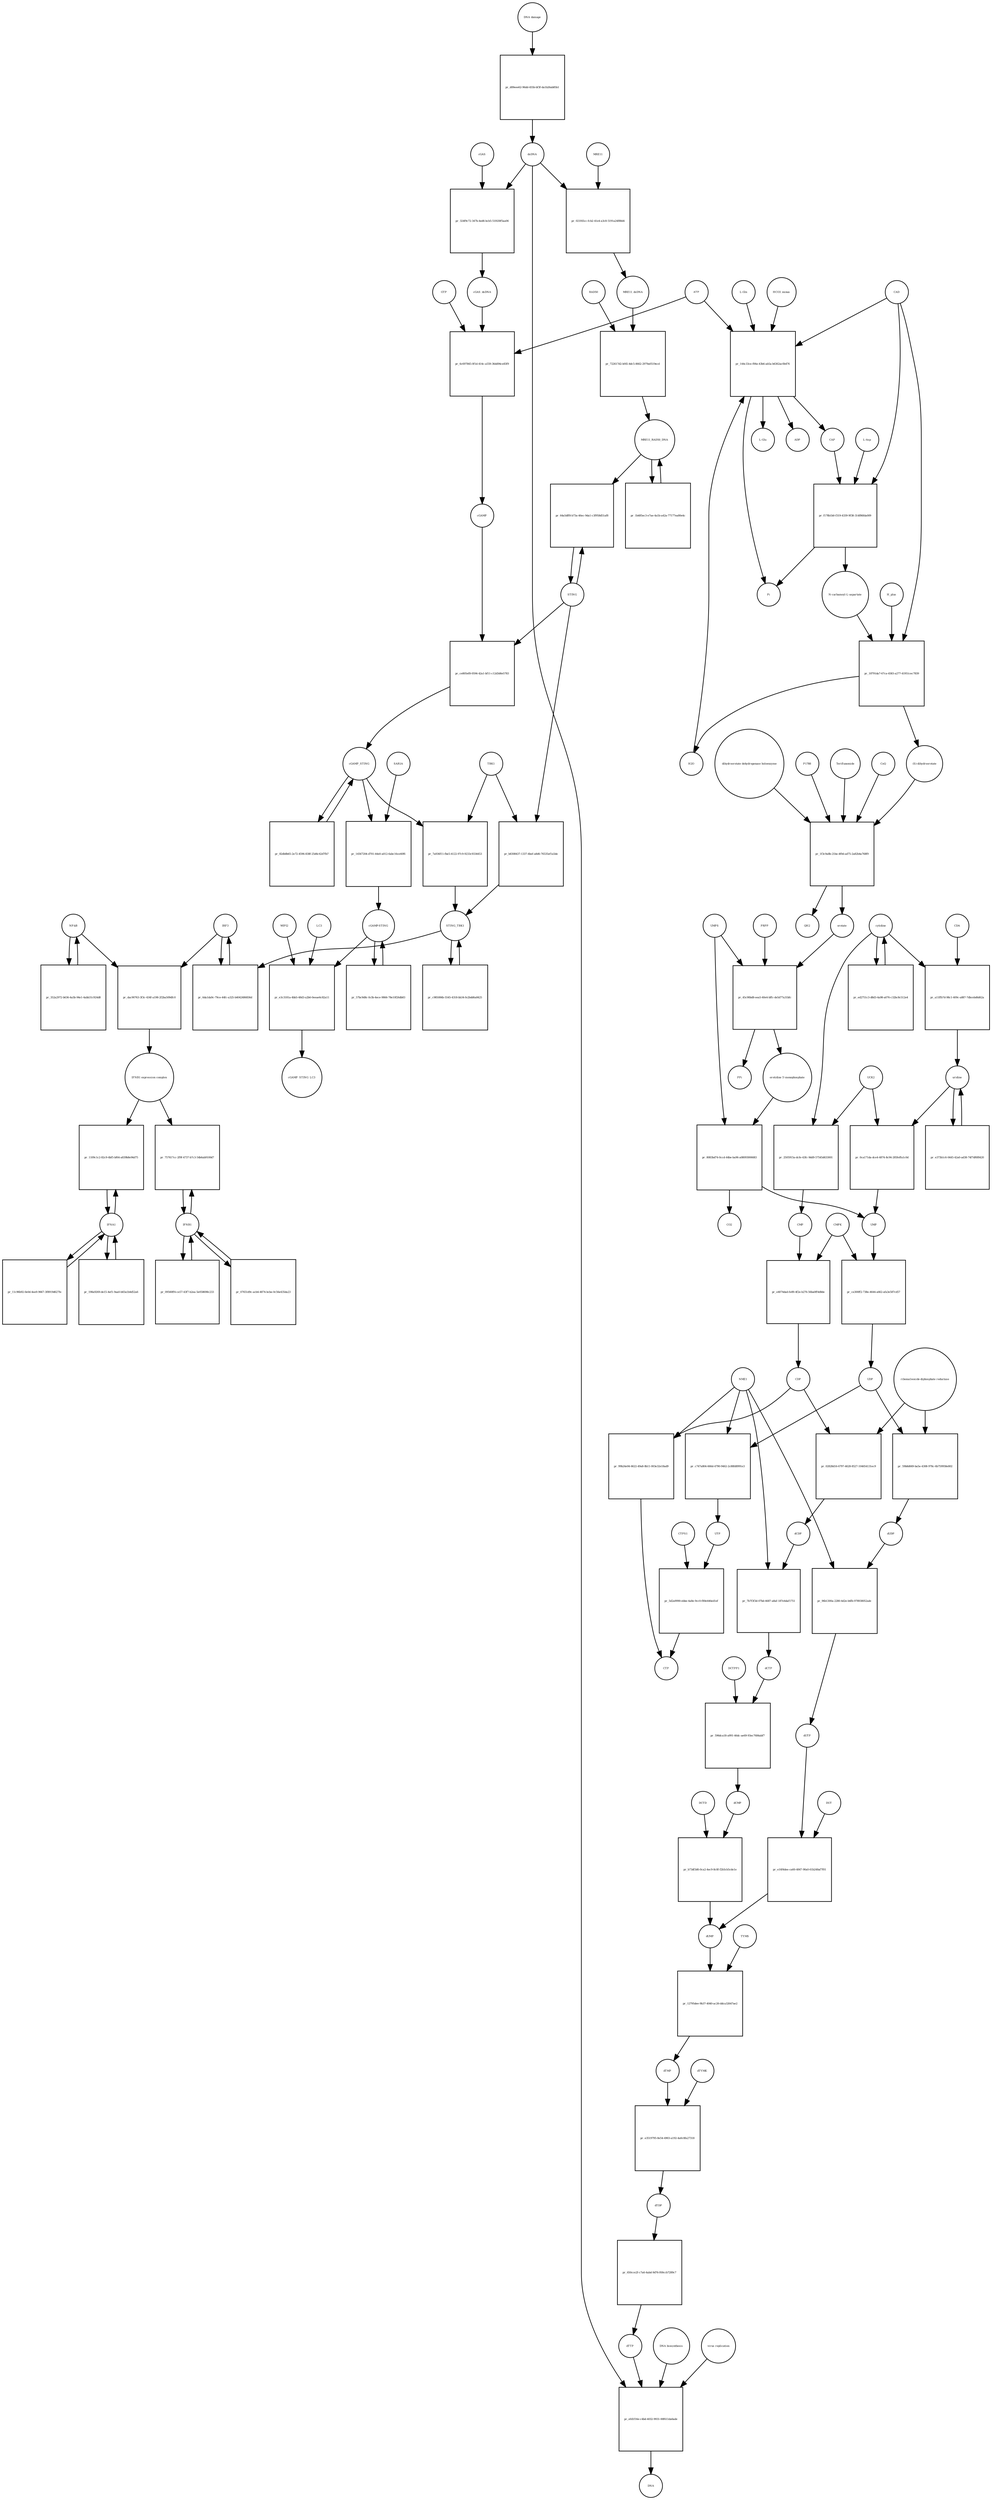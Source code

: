 strict digraph  {
"NF-kB" [annotation="urn_miriam_obo.go_GO%3A0071159", bipartite=0, cls=complex, fontsize=4, label="NF-kB", shape=circle];
"pr_dac90763-3f3c-434f-a198-2f2ba509dfc0" [annotation="", bipartite=1, cls=process, fontsize=4, label="pr_dac90763-3f3c-434f-a198-2f2ba509dfc0", shape=square];
"IFNB1 expression complex" [annotation="", bipartite=0, cls=complex, fontsize=4, label="IFNB1 expression complex", shape=circle];
IRF3 [annotation="urn_miriam_hgnc_6118|urn_miriam_uniprot_Q14653|urn_miriam_ensembl_ENSG00000126456|urn_miriam_refseq_NM_001571|urn_miriam_hgnc.symbol_IRF3|urn_miriam_ncbigene_3661", bipartite=0, cls="macromolecule multimer", fontsize=4, label=IRF3, shape=circle];
dCDP [annotation="urn_miriam_obo.chebi_CHEBI%3A28846", bipartite=0, cls="simple chemical", fontsize=4, label=dCDP, shape=circle];
"pr_7b7f3f3d-07bd-4687-a8af-187e4daf1751" [annotation="", bipartite=1, cls=process, fontsize=4, label="pr_7b7f3f3d-07bd-4687-a8af-187e4daf1751", shape=square];
dCTP [annotation="urn_miriam_obo.chebi_CHEBI%3A16311", bipartite=0, cls="simple chemical", fontsize=4, label=dCTP, shape=circle];
NME1 [annotation="urn_miriam_uniprot_P15531|urn_miriam_hgnc_7849", bipartite=0, cls=macromolecule, fontsize=4, label=NME1, shape=circle];
uridine [annotation="urn_miriam_obo.chebi_CHEBI%3A16704", bipartite=0, cls="simple chemical", fontsize=4, label=uridine, shape=circle];
"pr_0ca171da-dce4-4874-8c94-285feffa1c0d" [annotation="", bipartite=1, cls=process, fontsize=4, label="pr_0ca171da-dce4-4874-8c94-285feffa1c0d", shape=square];
UMP [annotation="urn_miriam_obo.chebi_CHEBI%3A57865", bipartite=0, cls="simple chemical", fontsize=4, label=UMP, shape=circle];
UCK2 [annotation="urn_miriam_uniprot_Q9HA47|urn_miriam_hgnc_HGNC%3A12562", bipartite=0, cls=macromolecule, fontsize=4, label=UCK2, shape=circle];
"orotidine 5'-monophosphate" [annotation="urn_miriam_obo.chebi_CHEBI%3A15842", bipartite=0, cls="simple chemical", fontsize=4, label="orotidine 5'-monophosphate", shape=circle];
"pr_8083bd74-0ccd-44be-ba96-a08093006683" [annotation="", bipartite=1, cls=process, fontsize=4, label="pr_8083bd74-0ccd-44be-ba96-a08093006683", shape=square];
UMPS [annotation="urn_miriam_ncbigene_7372|urn_miriam_refseq_NM_000373|urn_miriam_hgnc.symbol_UMPS|urn_miriam_hgnc_12563|urn_miriam_ensembl_ENSG00000114491|urn_miriam_uniprot_P11172", bipartite=0, cls="macromolecule multimer", fontsize=4, label=UMPS, shape=circle];
CO2 [annotation="urn_miriam_obo.chebi_CHEBI%3A16526", bipartite=0, cls="simple chemical", fontsize=4, label=CO2, shape=circle];
UTP [annotation="urn_miriam_obo.chebi_CHEBI%3A15713", bipartite=0, cls="simple chemical", fontsize=4, label=UTP, shape=circle];
"pr_5d2a9990-ebbe-4a8e-9cc0-f80e446ed1ef" [annotation="", bipartite=1, cls=process, fontsize=4, label="pr_5d2a9990-ebbe-4a8e-9cc0-f80e446ed1ef", shape=square];
CTP [annotation="urn_miriam_obo.chebi_CHEBI%3A17677", bipartite=0, cls="simple chemical", fontsize=4, label=CTP, shape=circle];
CTPS1 [annotation="urn_miriam_hgnc_HGNC%3A2519|urn_miriam_uniprot_P17812", bipartite=0, cls=macromolecule, fontsize=4, label=CTPS1, shape=circle];
UDP [annotation="urn_miriam_obo.chebi_CHEBI%3A17659", bipartite=0, cls="simple chemical", fontsize=4, label=UDP, shape=circle];
"pr_59b8d669-ba5e-4308-978c-6b759958e802" [annotation="", bipartite=1, cls=process, fontsize=4, label="pr_59b8d669-ba5e-4308-978c-6b759958e802", shape=square];
dUDP [annotation="urn_miriam_obo.chebi_CHEBI%3A28850", bipartite=0, cls="simple chemical", fontsize=4, label=dUDP, shape=circle];
"ribonucleoside-diphosphate reductase" [annotation="urn_miriam_brenda_1.17.4.1|urn_miriam_obo.go_GO%3A0005971", bipartite=0, cls=complex, fontsize=4, label="ribonucleoside-diphosphate reductase", shape=circle];
IFNB1 [annotation="urn_miriam_ensembl_ENSG00000171855|urn_miriam_hgnc.symbol_IFNB1|urn_miriam_hgnc_5434|urn_miriam_uniprot_P01574|urn_miriam_refseq_NM_002176|urn_miriam_ncbigene_3456", bipartite=0, cls=macromolecule, fontsize=4, label=IFNB1, shape=circle];
"pr_757617cc-2f9f-4737-b7c3-54b6ab9100d7" [annotation="", bipartite=1, cls=process, fontsize=4, label="pr_757617cc-2f9f-4737-b7c3-54b6ab9100d7", shape=square];
"pr_ce300ff2-738e-4644-a662-afa3e587cd57" [annotation="", bipartite=1, cls=process, fontsize=4, label="pr_ce300ff2-738e-4644-a662-afa3e587cd57", shape=square];
CMPK [annotation="urn_miriam_uniprot_P30085|urn_miriam_hgnc_HGNC%3A18170", bipartite=0, cls=macromolecule, fontsize=4, label=CMPK, shape=circle];
"cGAMP-STING" [annotation="", bipartite=0, cls=complex, fontsize=4, label="cGAMP-STING", shape=circle];
"pr_57bc9d8c-fe3b-4ece-9866-78e10f26db83" [annotation="", bipartite=1, cls=process, fontsize=4, label="pr_57bc9d8c-fe3b-4ece-9866-78e10f26db83", shape=square];
IFNA1 [annotation="urn_miriam_hgnc.symbol_IFNA1|urn_miriam_ncbigene_3439|urn_miriam_refseq_NM_024013|urn_miriam_uniprot_P01562|urn_miriam_hgnc_5417|urn_miriam_ensembl_ENSG00000197919", bipartite=0, cls=macromolecule, fontsize=4, label=IFNA1, shape=circle];
"pr_1109c1c2-82c9-4bf5-bf64-a839b8e94d75" [annotation="", bipartite=1, cls=process, fontsize=4, label="pr_1109c1c2-82c9-4bf5-bf64-a839b8e94d75", shape=square];
"pr_e373b1c6-0445-42a0-ad38-74f7df6f8420" [annotation="", bipartite=1, cls=process, fontsize=4, label="pr_e373b1c6-0445-42a0-ad38-74f7df6f8420", shape=square];
CDP [annotation="urn_miriam_obo.chebi_CHEBI%3A17239", bipartite=0, cls="simple chemical", fontsize=4, label=CDP, shape=circle];
"pr_02828d16-6797-4628-8527-104654131ec9" [annotation="", bipartite=1, cls=process, fontsize=4, label="pr_02828d16-6797-4628-8527-104654131ec9", shape=square];
"pr_99b24e04-6622-49a8-8b11-003e32e18ad9" [annotation="", bipartite=1, cls=process, fontsize=4, label="pr_99b24e04-6622-49a8-8b11-003e32e18ad9", shape=square];
dTDP [annotation="urn_miriam_obo.chebi_CHEBI%3A18075", bipartite=0, cls="simple chemical", fontsize=4, label=dTDP, shape=circle];
"pr_650cce2f-c7a6-4abd-9d76-f69ccb7289c7" [annotation="", bipartite=1, cls=process, fontsize=4, label="pr_650cce2f-c7a6-4abd-9d76-f69ccb7289c7", shape=square];
dTTP [annotation="urn_miriam_obo.chebi_CHEBI%3A18077", bipartite=0, cls="simple chemical", fontsize=4, label=dTTP, shape=circle];
CMP [annotation="urn_miriam_obo.chebi_CHEBI%3A17361", bipartite=0, cls="simple chemical", fontsize=4, label=CMP, shape=circle];
"pr_e4074dad-fe89-4f2e-b276-56ba0ff4d8de" [annotation="", bipartite=1, cls=process, fontsize=4, label="pr_e4074dad-fe89-4f2e-b276-56ba0ff4d8de", shape=square];
dUMP [annotation="urn_miriam_obo.chebi_CHEBI%3A17622", bipartite=0, cls="simple chemical", fontsize=4, label=dUMP, shape=circle];
"pr_12795dee-9b37-4040-ac26-ddca32647ae2" [annotation="", bipartite=1, cls=process, fontsize=4, label="pr_12795dee-9b37-4040-ac26-ddca32647ae2", shape=square];
dTMP [annotation="urn_miriam_obo.chebi_CHEBI%3A17013", bipartite=0, cls="simple chemical", fontsize=4, label=dTMP, shape=circle];
TYMS [annotation="urn_miriam_uniprot_P04818|urn_miriam_hgnc_HGNC%3A12441", bipartite=0, cls=macromolecule, fontsize=4, label=TYMS, shape=circle];
dsDNA [annotation="urn_miriam_obo.chebi_CHEBI%3A75909", bipartite=0, cls="simple chemical", fontsize=4, label=dsDNA, shape=circle];
"pr_efd1f16e-c4bd-4032-9931-00f611da6ade" [annotation="", bipartite=1, cls=process, fontsize=4, label="pr_efd1f16e-c4bd-4032-9931-00f611da6ade", shape=square];
DNA [annotation="", bipartite=0, cls="nucleic acid feature", fontsize=4, label=DNA, shape=circle];
"DNA biosynthesis" [annotation="urn_miriam_obo.go_GO%3A0071897", bipartite=0, cls=phenotype, fontsize=4, label="DNA biosynthesis", shape=circle];
"virus replication" [annotation="urn_miriam_obo.go_GO%3A0019079", bipartite=0, cls=phenotype, fontsize=4, label="virus replication", shape=circle];
MRE11_RAD50_DNA [annotation="", bipartite=0, cls=complex, fontsize=4, label=MRE11_RAD50_DNA, shape=circle];
"pr_1b485ec3-e7ae-4a1b-a42a-77177ea80e4c" [annotation="", bipartite=1, cls=process, fontsize=4, label="pr_1b485ec3-e7ae-4a1b-a42a-77177ea80e4c", shape=square];
"pr_596dca18-a991-46dc-ae69-93ec7684abf7" [annotation="", bipartite=1, cls=process, fontsize=4, label="pr_596dca18-a991-46dc-ae69-93ec7684abf7", shape=square];
dCMP [annotation="urn_miriam_obo.chebi_CHEBI%3A15918", bipartite=0, cls="simple chemical", fontsize=4, label=dCMP, shape=circle];
DCTPP1 [annotation="urn_miriam_uniprot_Q9H773|urn_miriam_hgnc_HGNC%3A28777", bipartite=0, cls=macromolecule, fontsize=4, label=DCTPP1, shape=circle];
"pr_07651d9c-acb4-4874-bcbe-0c56e435da23" [annotation="", bipartite=1, cls=process, fontsize=4, label="pr_07651d9c-acb4-4874-bcbe-0c56e435da23", shape=square];
"pr_09560ff4-ce57-43f7-b2ea-5e058698c233" [annotation="", bipartite=1, cls=process, fontsize=4, label="pr_09560ff4-ce57-43f7-b2ea-5e058698c233", shape=square];
ATP [annotation="urn_miriam_obo.chebi_CHEBI%3A15422", bipartite=0, cls="simple chemical", fontsize=4, label=ATP, shape=circle];
"pr_6c697845-0f1d-414c-a559-36dd94ce83f9" [annotation="", bipartite=1, cls=process, fontsize=4, label="pr_6c697845-0f1d-414c-a559-36dd94ce83f9", shape=square];
GTP [annotation="urn_miriam_obo.chebi_CHEBI%3A15996", bipartite=0, cls="simple chemical", fontsize=4, label=GTP, shape=circle];
cGAMP [annotation="urn_miriam_obo.chebi_CHEBI%3A75947", bipartite=0, cls="simple chemical", fontsize=4, label=cGAMP, shape=circle];
cGAS_dsDNA [annotation=urn_miriam_pubmed_28363908, bipartite=0, cls=complex, fontsize=4, label=cGAS_dsDNA, shape=circle];
cytidine [annotation="urn_miriam_obo.chebi_CHEBI%3A17562", bipartite=0, cls="simple chemical", fontsize=4, label=cytidine, shape=circle];
"pr_2505915a-dcfe-43fc-9dd9-57545d633001" [annotation="", bipartite=1, cls=process, fontsize=4, label="pr_2505915a-dcfe-43fc-9dd9-57545d633001", shape=square];
"pr_ce805ef8-0594-42a1-bf11-c12d3d6e5783" [annotation="", bipartite=1, cls=process, fontsize=4, label="pr_ce805ef8-0594-42a1-bf11-c12d3d6e5783", shape=square];
STING [annotation=urn_miriam_uniprot_Q86WV6, bipartite=0, cls="macromolecule multimer", fontsize=4, label=STING, shape=circle];
cGAMP_STING [annotation="urn_miriam_obo.go_GO%3A1990231", bipartite=0, cls=complex, fontsize=4, label=cGAMP_STING, shape=circle];
"L-Gln" [annotation="urn_miriam_obo.chebi_CHEBI%3A18050", bipartite=0, cls="simple chemical", fontsize=4, label="L-Gln", shape=circle];
"pr_144c33ce-f06e-43b6-ab5a-b6362ac0b476" [annotation="", bipartite=1, cls=process, fontsize=4, label="pr_144c33ce-f06e-43b6-ab5a-b6362ac0b476", shape=square];
CAP [annotation="urn_miriam_obo.chebi_CHEBI%3A17672", bipartite=0, cls="simple chemical", fontsize=4, label=CAP, shape=circle];
CAD [annotation="urn_miriam_refseq_NM_001306079|urn_miriam_hgnc_1424|urn_miriam_hgnc.symbol_CAD|urn_miriam_uniprot_P27708|urn_miriam_ncbigene_790|urn_miriam_ensembl_ENSG00000084774", bipartite=0, cls=macromolecule, fontsize=4, label=CAD, shape=circle];
HCO3_minus [annotation="urn_miriam_obo.chebi_CHEBI%3A17544", bipartite=0, cls="simple chemical", fontsize=4, label=HCO3_minus, shape=circle];
H2O [annotation="urn_miriam_obo.chebi_CHEBI%3A15377", bipartite=0, cls="simple chemical", fontsize=4, label=H2O, shape=circle];
"L-Glu" [annotation="urn_miriam_obo.chebi_CHEBI%3A16015", bipartite=0, cls="simple chemical", fontsize=4, label="L-Glu", shape=circle];
ADP [annotation="urn_miriam_obo.chebi_CHEBI%3A16761", bipartite=0, cls="simple chemical", fontsize=4, label=ADP, shape=circle];
Pi [annotation="urn_miriam_obo.chebi_CHEBI%3A18367", bipartite=0, cls="simple chemical", fontsize=4, label=Pi, shape=circle];
"pr_c747a804-666d-4790-9462-2c88fd8991e3" [annotation="", bipartite=1, cls=process, fontsize=4, label="pr_c747a804-666d-4790-9462-2c88fd8991e3", shape=square];
"N-carbamoyl-L-aspartate" [annotation="urn_miriam_obo.chebi_CHEBI%3A32814", bipartite=0, cls="simple chemical", fontsize=4, label="N-carbamoyl-L-aspartate", shape=circle];
"pr_18791da7-67ca-4583-a277-41951cec7839" [annotation="", bipartite=1, cls=process, fontsize=4, label="pr_18791da7-67ca-4583-a277-41951cec7839", shape=square];
"(S)-dihydroorotate" [annotation="urn_miriam_obo.chebi_CHEBI%3A30864", bipartite=0, cls="simple chemical", fontsize=4, label="(S)-dihydroorotate", shape=circle];
H_plus [annotation="urn_miriam_obo.chebi_CHEBI%3A15378", bipartite=0, cls="simple chemical", fontsize=4, label=H_plus, shape=circle];
"pr_352a2972-b636-4a5b-94e1-4abb31c924d8" [annotation="", bipartite=1, cls=process, fontsize=4, label="pr_352a2972-b636-4a5b-94e1-4abb31c924d8", shape=square];
"pr_198a9269-de15-4ef1-9aa0-b83a1b4d52a6" [annotation="", bipartite=1, cls=process, fontsize=4, label="pr_198a9269-de15-4ef1-9aa0-b83a1b4d52a6", shape=square];
TBK1 [annotation="urn_miriam_hgnc.symbol_TBK1|urn_miriam_ensembl_ENSG00000183735|urn_miriam_uniprot_Q9UHD2|urn_miriam_refseq_NM_013254|urn_miriam_hgnc_11584|urn_miriam_ncbigene_29110", bipartite=0, cls=macromolecule, fontsize=4, label=TBK1, shape=circle];
"pr_7a936f11-fbe5-4122-97c9-9233c9334453" [annotation="", bipartite=1, cls=process, fontsize=4, label="pr_7a936f11-fbe5-4122-97c9-9233c9334453", shape=square];
STING_TBK1 [annotation=urn_miriam_pubmed_30842653, bipartite=0, cls=complex, fontsize=4, label=STING_TBK1, shape=circle];
"pr_64a5dff8-b73a-46ec-9da1-c3f958d51af8" [annotation="", bipartite=1, cls=process, fontsize=4, label="pr_64a5dff8-b73a-46ec-9da1-c3f958d51af8", shape=square];
"pr_11c96b92-0e0d-4ee9-9667-3f8919d627fe" [annotation="", bipartite=1, cls=process, fontsize=4, label="pr_11c96b92-0e0d-4ee9-9667-3f8919d627fe", shape=square];
"pr_324f9c72-347b-4ed6-bcb5-51f430f5aa06" [annotation="", bipartite=1, cls=process, fontsize=4, label="pr_324f9c72-347b-4ed6-bcb5-51f430f5aa06", shape=square];
cGAS [annotation="urn_miriam_ensembl_ENSG00000164430|urn_miriam_hgnc_21367|urn_miriam_ncbigene_115004|urn_miriam_uniprot_Q8N884|urn_miriam_hgnc.symbol_CGAS|urn_miriam_refseq_NM_138441", bipartite=0, cls=macromolecule, fontsize=4, label=cGAS, shape=circle];
"pr_c985084b-5545-4318-bb34-fe2bdd6a8425" [annotation="", bipartite=1, cls=process, fontsize=4, label="pr_c985084b-5545-4318-bb34-fe2bdd6a8425", shape=square];
orotate [annotation="urn_miriam_obo.chebi_CHEBI%3A30839", bipartite=0, cls="simple chemical", fontsize=4, label=orotate, shape=circle];
"pr_45c90bd8-eea5-40e4-bffc-de5d77a31bfc" [annotation="", bipartite=1, cls=process, fontsize=4, label="pr_45c90bd8-eea5-40e4-bffc-de5d77a31bfc", shape=square];
PRPP [annotation="urn_miriam_obo.chebi_CHEBI%3A17111", bipartite=0, cls="simple chemical", fontsize=4, label=PRPP, shape=circle];
PPi [annotation="urn_miriam_obo.chebi_CHEBI%3A18361", bipartite=0, cls="simple chemical", fontsize=4, label=PPi, shape=circle];
"pr_ed2751c3-d8d3-4a98-a076-c32bc8c512e4" [annotation="", bipartite=1, cls=process, fontsize=4, label="pr_ed2751c3-d8d3-4a98-a076-c32bc8c512e4", shape=square];
"pr_6da1da9c-79ce-44fc-a325-b4042486836d" [annotation="", bipartite=1, cls=process, fontsize=4, label="pr_6da1da9c-79ce-44fc-a325-b4042486836d", shape=square];
"pr_82db8b65-2e72-4596-838f-25d6c42d7fb7" [annotation="", bipartite=1, cls=process, fontsize=4, label="pr_82db8b65-2e72-4596-838f-25d6c42d7fb7", shape=square];
RAD50 [annotation="urn_miriam_ncbigene_10111|urn_miriam_refseq_NM_005732|urn_miriam_uniprot_Q92878|urn_miriam_hgnc.symbol_RAD50|urn_miriam_ensembl_ENSG00000113522|urn_miriam_hgnc_9816", bipartite=0, cls="macromolecule multimer", fontsize=4, label=RAD50, shape=circle];
"pr_722617d2-bf45-4dc5-8662-2979a0519ecd" [annotation="", bipartite=1, cls=process, fontsize=4, label="pr_722617d2-bf45-4dc5-8662-2979a0519ecd", shape=square];
MRE11_dsDNA [annotation="urn_miriam_obo.go_GO%3A0003690", bipartite=0, cls=complex, fontsize=4, label=MRE11_dsDNA, shape=circle];
"pr_1f3c9a8b-21be-4f0d-ad75-2a82b4a768f9" [annotation="", bipartite=1, cls=process, fontsize=4, label="pr_1f3c9a8b-21be-4f0d-ad75-2a82b4a768f9", shape=square];
"dihydroorotate dehydrogenase holoenzyme" [annotation="urn_miriam_ncbigene_1723|urn_miriam_hgnc_HGNC%3A2867|urn_miriam_hgnc.symbol_DHODH", bipartite=0, cls="simple chemical", fontsize=4, label="dihydroorotate dehydrogenase holoenzyme", shape=circle];
P1788 [annotation=urn_miriam_pubmed_31740051, bipartite=0, cls="simple chemical", fontsize=4, label=P1788, shape=circle];
Teriflunomide [annotation=urn_miriam_drugbank_DB08880, bipartite=0, cls="simple chemical", fontsize=4, label=Teriflunomide, shape=circle];
CoQ [annotation="urn_miriam_obo.chebi_CHEBI%3A16389", bipartite=0, cls="simple chemical", fontsize=4, label=CoQ, shape=circle];
QH2 [annotation="urn_miriam_obo.chebi_CHEBI%3A17976", bipartite=0, cls="simple chemical", fontsize=4, label=QH2, shape=circle];
"pr_96b1300a-2280-4d2e-b6fb-978938052adc" [annotation="", bipartite=1, cls=process, fontsize=4, label="pr_96b1300a-2280-4d2e-b6fb-978938052adc", shape=square];
dUTP [annotation="urn_miriam_obo.chebi_CHEBI%3A17625", bipartite=0, cls="simple chemical", fontsize=4, label=dUTP, shape=circle];
"pr_a11ffb7d-98c1-409c-a887-7dbcebd6d62a" [annotation="", bipartite=1, cls=process, fontsize=4, label="pr_a11ffb7d-98c1-409c-a887-7dbcebd6d62a", shape=square];
CDA [annotation="urn_miriam_uniprot_P32320|urn_miriam_ncbigene_978|urn_miriam_refseq_NM_001785|urn_miriam_ensembl_ENSG00000158825|urn_miriam_hgnc.symbol_CDA|urn_miriam_hgnc_1712", bipartite=0, cls=macromolecule, fontsize=4, label=CDA, shape=circle];
"pr_e16f4dee-ca60-4847-90a0-61b248af7f01" [annotation="", bipartite=1, cls=process, fontsize=4, label="pr_e16f4dee-ca60-4847-90a0-61b248af7f01", shape=square];
DUT [annotation="urn_miriam_hgnc_HGNC%3A3078|urn_miriam_uniprot_P33316", bipartite=0, cls=macromolecule, fontsize=4, label=DUT, shape=circle];
"pr_e3c3181a-4bb5-48d3-a2b6-0eeae6c82a11" [annotation="", bipartite=1, cls=process, fontsize=4, label="pr_e3c3181a-4bb5-48d3-a2b6-0eeae6c82a11", shape=square];
LC3 [annotation="", bipartite=0, cls=macromolecule, fontsize=4, label=LC3, shape=circle];
cGAMP_STING_LC3 [annotation="", bipartite=0, cls=complex, fontsize=4, label=cGAMP_STING_LC3, shape=circle];
WIPI2 [annotation="urn_miriam_refseq_NM_015610|urn_miriam_hgnc_32225|urn_miriam_hgnc.symbol_WIPI2|urn_miriam_ensembl_ENSG00000157954|urn_miriam_ncbigene_26100|urn_miriam_uniprot_Q9Y4P8", bipartite=0, cls=macromolecule, fontsize=4, label=WIPI2, shape=circle];
"pr_f178b1b0-f319-4339-9f38-314f86fda009" [annotation="", bipartite=1, cls=process, fontsize=4, label="pr_f178b1b0-f319-4339-9f38-314f86fda009", shape=square];
"L-Asp" [annotation="urn_miriam_obo.chebi_CHEBI%3A29991", bipartite=0, cls="simple chemical", fontsize=4, label="L-Asp", shape=circle];
"pr_021f45cc-fcb2-41e4-a3c8-5191a24f88d4" [annotation="", bipartite=1, cls=process, fontsize=4, label="pr_021f45cc-fcb2-41e4-a3c8-5191a24f88d4", shape=square];
MRE11 [annotation="urn_miriam_hgnc.symbol_MRE11|urn_miriam_ncbigene_4361|urn_miriam_uniprot_P49959|urn_miriam_ensembl_ENSG00000020922|urn_miriam_refseq_NM_005591|urn_miriam_hgnc_7230", bipartite=0, cls="macromolecule multimer", fontsize=4, label=MRE11, shape=circle];
"pr_e3519795-8e54-4903-a192-4a0c8fa27318" [annotation="", bipartite=1, cls=process, fontsize=4, label="pr_e3519795-8e54-4903-a192-4a0c8fa27318", shape=square];
dTYMK [annotation="urn_miriam_uniprot_P23919|urn_miriam_hgnc_HGNC%3A3061", bipartite=0, cls=macromolecule, fontsize=4, label=dTYMK, shape=circle];
"pr_14567204-d701-44e0-a012-6abc16ce40f6" [annotation="", bipartite=1, cls=process, fontsize=4, label="pr_14567204-d701-44e0-a012-6abc16ce40f6", shape=square];
SAR1A [annotation="urn_miriam_uniprot_Q9NR31|urn_miriam_ensembl_ENSG00000079332|urn_miriam_hgnc_10534|urn_miriam_hgnc.symbol_SAR1A|urn_miriam_refseq_NM_001142648|urn_miriam_ncbigene_56681", bipartite=0, cls=macromolecule, fontsize=4, label=SAR1A, shape=circle];
"pr_b8308437-1337-4bef-a8d6-76535ef1a5de" [annotation="", bipartite=1, cls=process, fontsize=4, label="pr_b8308437-1337-4bef-a8d6-76535ef1a5de", shape=square];
"pr_d09eee62-96dd-455b-bf3f-da1b26ab85b1" [annotation="", bipartite=1, cls=process, fontsize=4, label="pr_d09eee62-96dd-455b-bf3f-da1b26ab85b1", shape=square];
"DNA damage" [annotation="", bipartite=0, cls=phenotype, fontsize=4, label="DNA damage", shape=circle];
"pr_b73df3d6-0ca2-4ec9-8c8f-f2b5cb5cde1e" [annotation="", bipartite=1, cls=process, fontsize=4, label="pr_b73df3d6-0ca2-4ec9-8c8f-f2b5cb5cde1e", shape=square];
DCTD [annotation="urn_miriam_uniprot_P32321|urn_miriam_hgnc_HGNC%3A2710", bipartite=0, cls=macromolecule, fontsize=4, label=DCTD, shape=circle];
"NF-kB" -> "pr_dac90763-3f3c-434f-a198-2f2ba509dfc0"  [annotation="", interaction_type=consumption];
"NF-kB" -> "pr_352a2972-b636-4a5b-94e1-4abb31c924d8"  [annotation="", interaction_type=consumption];
"pr_dac90763-3f3c-434f-a198-2f2ba509dfc0" -> "IFNB1 expression complex"  [annotation="", interaction_type=production];
"IFNB1 expression complex" -> "pr_757617cc-2f9f-4737-b7c3-54b6ab9100d7"  [annotation=urn_miriam_pubmed_20610653, interaction_type=stimulation];
"IFNB1 expression complex" -> "pr_1109c1c2-82c9-4bf5-bf64-a839b8e94d75"  [annotation=urn_miriam_pubmed_16979567, interaction_type=stimulation];
IRF3 -> "pr_dac90763-3f3c-434f-a198-2f2ba509dfc0"  [annotation="", interaction_type=consumption];
IRF3 -> "pr_6da1da9c-79ce-44fc-a325-b4042486836d"  [annotation="", interaction_type=consumption];
dCDP -> "pr_7b7f3f3d-07bd-4687-a8af-187e4daf1751"  [annotation="", interaction_type=consumption];
"pr_7b7f3f3d-07bd-4687-a8af-187e4daf1751" -> dCTP  [annotation="", interaction_type=production];
dCTP -> "pr_596dca18-a991-46dc-ae69-93ec7684abf7"  [annotation="", interaction_type=consumption];
NME1 -> "pr_7b7f3f3d-07bd-4687-a8af-187e4daf1751"  [annotation=urn_miriam_pubmed_17827303, interaction_type=catalysis];
NME1 -> "pr_99b24e04-6622-49a8-8b11-003e32e18ad9"  [annotation=urn_miriam_pubmed_28458037, interaction_type=catalysis];
NME1 -> "pr_c747a804-666d-4790-9462-2c88fd8991e3"  [annotation=urn_miriam_pubmed_28458037, interaction_type=catalysis];
NME1 -> "pr_96b1300a-2280-4d2e-b6fb-978938052adc"  [annotation=urn_miriam_pubmed_17827303, interaction_type=catalysis];
uridine -> "pr_0ca171da-dce4-4874-8c94-285feffa1c0d"  [annotation="", interaction_type=consumption];
uridine -> "pr_e373b1c6-0445-42a0-ad38-74f7df6f8420"  [annotation="", interaction_type=consumption];
"pr_0ca171da-dce4-4874-8c94-285feffa1c0d" -> UMP  [annotation="", interaction_type=production];
UMP -> "pr_ce300ff2-738e-4644-a662-afa3e587cd57"  [annotation="", interaction_type=consumption];
UCK2 -> "pr_0ca171da-dce4-4874-8c94-285feffa1c0d"  [annotation=urn_miriam_pubmed_15130468, interaction_type=catalysis];
UCK2 -> "pr_2505915a-dcfe-43fc-9dd9-57545d633001"  [annotation=urn_miriam_pubmed_15130468, interaction_type=catalysis];
"orotidine 5'-monophosphate" -> "pr_8083bd74-0ccd-44be-ba96-a08093006683"  [annotation="", interaction_type=consumption];
"pr_8083bd74-0ccd-44be-ba96-a08093006683" -> UMP  [annotation="", interaction_type=production];
"pr_8083bd74-0ccd-44be-ba96-a08093006683" -> CO2  [annotation="", interaction_type=production];
UMPS -> "pr_8083bd74-0ccd-44be-ba96-a08093006683"  [annotation=urn_miriam_reactome_REACT_1698, interaction_type=catalysis];
UMPS -> "pr_45c90bd8-eea5-40e4-bffc-de5d77a31bfc"  [annotation=urn_miriam_reactome_REACT_1698, interaction_type=catalysis];
UTP -> "pr_5d2a9990-ebbe-4a8e-9cc0-f80e446ed1ef"  [annotation="", interaction_type=consumption];
"pr_5d2a9990-ebbe-4a8e-9cc0-f80e446ed1ef" -> CTP  [annotation="", interaction_type=production];
CTPS1 -> "pr_5d2a9990-ebbe-4a8e-9cc0-f80e446ed1ef"  [annotation=urn_miriam_pubmed_5411547, interaction_type=catalysis];
UDP -> "pr_59b8d669-ba5e-4308-978c-6b759958e802"  [annotation="", interaction_type=consumption];
UDP -> "pr_c747a804-666d-4790-9462-2c88fd8991e3"  [annotation="", interaction_type=consumption];
"pr_59b8d669-ba5e-4308-978c-6b759958e802" -> dUDP  [annotation="", interaction_type=production];
dUDP -> "pr_96b1300a-2280-4d2e-b6fb-978938052adc"  [annotation="", interaction_type=consumption];
"ribonucleoside-diphosphate reductase" -> "pr_59b8d669-ba5e-4308-978c-6b759958e802"  [annotation=urn_miriam_pubmed_24809024, interaction_type=catalysis];
"ribonucleoside-diphosphate reductase" -> "pr_02828d16-6797-4628-8527-104654131ec9"  [annotation=urn_miriam_pubmed_24809024, interaction_type=catalysis];
IFNB1 -> "pr_757617cc-2f9f-4737-b7c3-54b6ab9100d7"  [annotation="", interaction_type=consumption];
IFNB1 -> "pr_07651d9c-acb4-4874-bcbe-0c56e435da23"  [annotation="", interaction_type=consumption];
IFNB1 -> "pr_09560ff4-ce57-43f7-b2ea-5e058698c233"  [annotation="", interaction_type=consumption];
"pr_757617cc-2f9f-4737-b7c3-54b6ab9100d7" -> IFNB1  [annotation="", interaction_type=production];
"pr_ce300ff2-738e-4644-a662-afa3e587cd57" -> UDP  [annotation="", interaction_type=production];
CMPK -> "pr_ce300ff2-738e-4644-a662-afa3e587cd57"  [annotation=urn_miriam_pubmed_10462544, interaction_type=catalysis];
CMPK -> "pr_e4074dad-fe89-4f2e-b276-56ba0ff4d8de"  [annotation=urn_miriam_pubmed_10462544, interaction_type=catalysis];
"cGAMP-STING" -> "pr_57bc9d8c-fe3b-4ece-9866-78e10f26db83"  [annotation="", interaction_type=consumption];
"cGAMP-STING" -> "pr_e3c3181a-4bb5-48d3-a2b6-0eeae6c82a11"  [annotation="", interaction_type=consumption];
"pr_57bc9d8c-fe3b-4ece-9866-78e10f26db83" -> "cGAMP-STING"  [annotation="", interaction_type=production];
IFNA1 -> "pr_1109c1c2-82c9-4bf5-bf64-a839b8e94d75"  [annotation="", interaction_type=consumption];
IFNA1 -> "pr_198a9269-de15-4ef1-9aa0-b83a1b4d52a6"  [annotation="", interaction_type=consumption];
IFNA1 -> "pr_11c96b92-0e0d-4ee9-9667-3f8919d627fe"  [annotation="", interaction_type=consumption];
"pr_1109c1c2-82c9-4bf5-bf64-a839b8e94d75" -> IFNA1  [annotation="", interaction_type=production];
"pr_e373b1c6-0445-42a0-ad38-74f7df6f8420" -> uridine  [annotation="", interaction_type=production];
CDP -> "pr_02828d16-6797-4628-8527-104654131ec9"  [annotation="", interaction_type=consumption];
CDP -> "pr_99b24e04-6622-49a8-8b11-003e32e18ad9"  [annotation="", interaction_type=consumption];
"pr_02828d16-6797-4628-8527-104654131ec9" -> dCDP  [annotation="", interaction_type=production];
"pr_99b24e04-6622-49a8-8b11-003e32e18ad9" -> CTP  [annotation="", interaction_type=production];
dTDP -> "pr_650cce2f-c7a6-4abd-9d76-f69ccb7289c7"  [annotation="", interaction_type=consumption];
"pr_650cce2f-c7a6-4abd-9d76-f69ccb7289c7" -> dTTP  [annotation="", interaction_type=production];
dTTP -> "pr_efd1f16e-c4bd-4032-9931-00f611da6ade"  [annotation="", interaction_type=consumption];
CMP -> "pr_e4074dad-fe89-4f2e-b276-56ba0ff4d8de"  [annotation="", interaction_type=consumption];
"pr_e4074dad-fe89-4f2e-b276-56ba0ff4d8de" -> CDP  [annotation="", interaction_type=production];
dUMP -> "pr_12795dee-9b37-4040-ac26-ddca32647ae2"  [annotation="", interaction_type=consumption];
"pr_12795dee-9b37-4040-ac26-ddca32647ae2" -> dTMP  [annotation="", interaction_type=production];
dTMP -> "pr_e3519795-8e54-4903-a192-4a0c8fa27318"  [annotation="", interaction_type=consumption];
TYMS -> "pr_12795dee-9b37-4040-ac26-ddca32647ae2"  [annotation=urn_miriam_pubmed_3099389, interaction_type=catalysis];
dsDNA -> "pr_efd1f16e-c4bd-4032-9931-00f611da6ade"  [annotation="", interaction_type=consumption];
dsDNA -> "pr_324f9c72-347b-4ed6-bcb5-51f430f5aa06"  [annotation="", interaction_type=consumption];
dsDNA -> "pr_021f45cc-fcb2-41e4-a3c8-5191a24f88d4"  [annotation="", interaction_type=consumption];
"pr_efd1f16e-c4bd-4032-9931-00f611da6ade" -> DNA  [annotation="", interaction_type=production];
"DNA biosynthesis" -> "pr_efd1f16e-c4bd-4032-9931-00f611da6ade"  [annotation="", interaction_type=catalysis];
"virus replication" -> "pr_efd1f16e-c4bd-4032-9931-00f611da6ade"  [annotation="", interaction_type=inhibition];
MRE11_RAD50_DNA -> "pr_1b485ec3-e7ae-4a1b-a42a-77177ea80e4c"  [annotation="", interaction_type=consumption];
MRE11_RAD50_DNA -> "pr_64a5dff8-b73a-46ec-9da1-c3f958d51af8"  [annotation=urn_miriam_pubmed_23388631, interaction_type=catalysis];
"pr_1b485ec3-e7ae-4a1b-a42a-77177ea80e4c" -> MRE11_RAD50_DNA  [annotation="", interaction_type=production];
"pr_596dca18-a991-46dc-ae69-93ec7684abf7" -> dCMP  [annotation="", interaction_type=production];
dCMP -> "pr_b73df3d6-0ca2-4ec9-8c8f-f2b5cb5cde1e"  [annotation="", interaction_type=consumption];
DCTPP1 -> "pr_596dca18-a991-46dc-ae69-93ec7684abf7"  [annotation=urn_miriam_pubmed_13788541, interaction_type=catalysis];
"pr_07651d9c-acb4-4874-bcbe-0c56e435da23" -> IFNB1  [annotation="", interaction_type=production];
"pr_09560ff4-ce57-43f7-b2ea-5e058698c233" -> IFNB1  [annotation="", interaction_type=production];
ATP -> "pr_6c697845-0f1d-414c-a559-36dd94ce83f9"  [annotation="", interaction_type=consumption];
ATP -> "pr_144c33ce-f06e-43b6-ab5a-b6362ac0b476"  [annotation="", interaction_type=consumption];
"pr_6c697845-0f1d-414c-a559-36dd94ce83f9" -> cGAMP  [annotation="", interaction_type=production];
GTP -> "pr_6c697845-0f1d-414c-a559-36dd94ce83f9"  [annotation="", interaction_type=consumption];
cGAMP -> "pr_ce805ef8-0594-42a1-bf11-c12d3d6e5783"  [annotation="", interaction_type=consumption];
cGAS_dsDNA -> "pr_6c697845-0f1d-414c-a559-36dd94ce83f9"  [annotation=urn_miriam_pubmed_29622565, interaction_type=catalysis];
cytidine -> "pr_2505915a-dcfe-43fc-9dd9-57545d633001"  [annotation="", interaction_type=consumption];
cytidine -> "pr_ed2751c3-d8d3-4a98-a076-c32bc8c512e4"  [annotation="", interaction_type=consumption];
cytidine -> "pr_a11ffb7d-98c1-409c-a887-7dbcebd6d62a"  [annotation="", interaction_type=consumption];
"pr_2505915a-dcfe-43fc-9dd9-57545d633001" -> CMP  [annotation="", interaction_type=production];
"pr_ce805ef8-0594-42a1-bf11-c12d3d6e5783" -> cGAMP_STING  [annotation="", interaction_type=production];
STING -> "pr_ce805ef8-0594-42a1-bf11-c12d3d6e5783"  [annotation="", interaction_type=consumption];
STING -> "pr_64a5dff8-b73a-46ec-9da1-c3f958d51af8"  [annotation="", interaction_type=consumption];
STING -> "pr_b8308437-1337-4bef-a8d6-76535ef1a5de"  [annotation="", interaction_type=consumption];
cGAMP_STING -> "pr_7a936f11-fbe5-4122-97c9-9233c9334453"  [annotation="", interaction_type=consumption];
cGAMP_STING -> "pr_82db8b65-2e72-4596-838f-25d6c42d7fb7"  [annotation="", interaction_type=consumption];
cGAMP_STING -> "pr_14567204-d701-44e0-a012-6abc16ce40f6"  [annotation="", interaction_type=consumption];
"L-Gln" -> "pr_144c33ce-f06e-43b6-ab5a-b6362ac0b476"  [annotation="", interaction_type=consumption];
"pr_144c33ce-f06e-43b6-ab5a-b6362ac0b476" -> CAP  [annotation="", interaction_type=production];
"pr_144c33ce-f06e-43b6-ab5a-b6362ac0b476" -> "L-Glu"  [annotation="", interaction_type=production];
"pr_144c33ce-f06e-43b6-ab5a-b6362ac0b476" -> ADP  [annotation="", interaction_type=production];
"pr_144c33ce-f06e-43b6-ab5a-b6362ac0b476" -> Pi  [annotation="", interaction_type=production];
CAP -> "pr_f178b1b0-f319-4339-9f38-314f86fda009"  [annotation="", interaction_type=consumption];
CAD -> "pr_144c33ce-f06e-43b6-ab5a-b6362ac0b476"  [annotation=urn_miriam_reactome_REACT_73577, interaction_type=catalysis];
CAD -> "pr_18791da7-67ca-4583-a277-41951cec7839"  [annotation=urn_miriam_reactome_REACT_1698, interaction_type=catalysis];
CAD -> "pr_f178b1b0-f319-4339-9f38-314f86fda009"  [annotation=urn_miriam_reactome_REACT_1698, interaction_type=catalysis];
HCO3_minus -> "pr_144c33ce-f06e-43b6-ab5a-b6362ac0b476"  [annotation="", interaction_type=consumption];
H2O -> "pr_144c33ce-f06e-43b6-ab5a-b6362ac0b476"  [annotation="", interaction_type=consumption];
"pr_c747a804-666d-4790-9462-2c88fd8991e3" -> UTP  [annotation="", interaction_type=production];
"N-carbamoyl-L-aspartate" -> "pr_18791da7-67ca-4583-a277-41951cec7839"  [annotation="", interaction_type=consumption];
"pr_18791da7-67ca-4583-a277-41951cec7839" -> "(S)-dihydroorotate"  [annotation="", interaction_type=production];
"pr_18791da7-67ca-4583-a277-41951cec7839" -> H2O  [annotation="", interaction_type=production];
"(S)-dihydroorotate" -> "pr_1f3c9a8b-21be-4f0d-ad75-2a82b4a768f9"  [annotation="", interaction_type=consumption];
H_plus -> "pr_18791da7-67ca-4583-a277-41951cec7839"  [annotation="", interaction_type=consumption];
"pr_352a2972-b636-4a5b-94e1-4abb31c924d8" -> "NF-kB"  [annotation="", interaction_type=production];
"pr_198a9269-de15-4ef1-9aa0-b83a1b4d52a6" -> IFNA1  [annotation="", interaction_type=production];
TBK1 -> "pr_7a936f11-fbe5-4122-97c9-9233c9334453"  [annotation="", interaction_type=consumption];
TBK1 -> "pr_b8308437-1337-4bef-a8d6-76535ef1a5de"  [annotation="", interaction_type=consumption];
"pr_7a936f11-fbe5-4122-97c9-9233c9334453" -> STING_TBK1  [annotation="", interaction_type=production];
STING_TBK1 -> "pr_c985084b-5545-4318-bb34-fe2bdd6a8425"  [annotation="", interaction_type=consumption];
STING_TBK1 -> "pr_6da1da9c-79ce-44fc-a325-b4042486836d"  [annotation="urn_miriam_pubmed_22394562|urn_miriam_pubmed_25636800", interaction_type=catalysis];
"pr_64a5dff8-b73a-46ec-9da1-c3f958d51af8" -> STING  [annotation="", interaction_type=production];
"pr_11c96b92-0e0d-4ee9-9667-3f8919d627fe" -> IFNA1  [annotation="", interaction_type=production];
"pr_324f9c72-347b-4ed6-bcb5-51f430f5aa06" -> cGAS_dsDNA  [annotation="", interaction_type=production];
cGAS -> "pr_324f9c72-347b-4ed6-bcb5-51f430f5aa06"  [annotation="", interaction_type=consumption];
"pr_c985084b-5545-4318-bb34-fe2bdd6a8425" -> STING_TBK1  [annotation="", interaction_type=production];
orotate -> "pr_45c90bd8-eea5-40e4-bffc-de5d77a31bfc"  [annotation="", interaction_type=consumption];
"pr_45c90bd8-eea5-40e4-bffc-de5d77a31bfc" -> "orotidine 5'-monophosphate"  [annotation="", interaction_type=production];
"pr_45c90bd8-eea5-40e4-bffc-de5d77a31bfc" -> PPi  [annotation="", interaction_type=production];
PRPP -> "pr_45c90bd8-eea5-40e4-bffc-de5d77a31bfc"  [annotation="", interaction_type=consumption];
"pr_ed2751c3-d8d3-4a98-a076-c32bc8c512e4" -> cytidine  [annotation="", interaction_type=production];
"pr_6da1da9c-79ce-44fc-a325-b4042486836d" -> IRF3  [annotation="", interaction_type=production];
"pr_82db8b65-2e72-4596-838f-25d6c42d7fb7" -> cGAMP_STING  [annotation="", interaction_type=production];
RAD50 -> "pr_722617d2-bf45-4dc5-8662-2979a0519ecd"  [annotation="", interaction_type=consumption];
"pr_722617d2-bf45-4dc5-8662-2979a0519ecd" -> MRE11_RAD50_DNA  [annotation="", interaction_type=production];
MRE11_dsDNA -> "pr_722617d2-bf45-4dc5-8662-2979a0519ecd"  [annotation="", interaction_type=consumption];
"pr_1f3c9a8b-21be-4f0d-ad75-2a82b4a768f9" -> orotate  [annotation="", interaction_type=production];
"pr_1f3c9a8b-21be-4f0d-ad75-2a82b4a768f9" -> QH2  [annotation="", interaction_type=production];
"dihydroorotate dehydrogenase holoenzyme" -> "pr_1f3c9a8b-21be-4f0d-ad75-2a82b4a768f9"  [annotation="urn_miriam_reactome_REACT_1698|urn_miriam_doi_10.1101%2F2020.03.11.983056", interaction_type=catalysis];
P1788 -> "pr_1f3c9a8b-21be-4f0d-ad75-2a82b4a768f9"  [annotation="urn_miriam_reactome_REACT_1698|urn_miriam_doi_10.1101%2F2020.03.11.983056", interaction_type=inhibition];
Teriflunomide -> "pr_1f3c9a8b-21be-4f0d-ad75-2a82b4a768f9"  [annotation="urn_miriam_reactome_REACT_1698|urn_miriam_doi_10.1101%2F2020.03.11.983056", interaction_type=inhibition];
CoQ -> "pr_1f3c9a8b-21be-4f0d-ad75-2a82b4a768f9"  [annotation="", interaction_type=consumption];
"pr_96b1300a-2280-4d2e-b6fb-978938052adc" -> dUTP  [annotation="", interaction_type=production];
dUTP -> "pr_e16f4dee-ca60-4847-90a0-61b248af7f01"  [annotation="", interaction_type=consumption];
"pr_a11ffb7d-98c1-409c-a887-7dbcebd6d62a" -> uridine  [annotation="", interaction_type=production];
CDA -> "pr_a11ffb7d-98c1-409c-a887-7dbcebd6d62a"  [annotation="urn_miriam_pubmed_7923172|urn_miriam_pubmed_15689149", interaction_type=catalysis];
"pr_e16f4dee-ca60-4847-90a0-61b248af7f01" -> dUMP  [annotation="", interaction_type=production];
DUT -> "pr_e16f4dee-ca60-4847-90a0-61b248af7f01"  [annotation=urn_miriam_pubmed_18837522, interaction_type=catalysis];
"pr_e3c3181a-4bb5-48d3-a2b6-0eeae6c82a11" -> cGAMP_STING_LC3  [annotation="", interaction_type=production];
LC3 -> "pr_e3c3181a-4bb5-48d3-a2b6-0eeae6c82a11"  [annotation="", interaction_type=consumption];
WIPI2 -> "pr_e3c3181a-4bb5-48d3-a2b6-0eeae6c82a11"  [annotation=urn_miriam_pubmed_30842662, interaction_type=catalysis];
"pr_f178b1b0-f319-4339-9f38-314f86fda009" -> "N-carbamoyl-L-aspartate"  [annotation="", interaction_type=production];
"pr_f178b1b0-f319-4339-9f38-314f86fda009" -> Pi  [annotation="", interaction_type=production];
"L-Asp" -> "pr_f178b1b0-f319-4339-9f38-314f86fda009"  [annotation="", interaction_type=consumption];
"pr_021f45cc-fcb2-41e4-a3c8-5191a24f88d4" -> MRE11_dsDNA  [annotation="", interaction_type=production];
MRE11 -> "pr_021f45cc-fcb2-41e4-a3c8-5191a24f88d4"  [annotation="", interaction_type=consumption];
"pr_e3519795-8e54-4903-a192-4a0c8fa27318" -> dTDP  [annotation="", interaction_type=production];
dTYMK -> "pr_e3519795-8e54-4903-a192-4a0c8fa27318"  [annotation=urn_miriam_pubmed_8024690, interaction_type=catalysis];
"pr_14567204-d701-44e0-a012-6abc16ce40f6" -> "cGAMP-STING"  [annotation="", interaction_type=production];
SAR1A -> "pr_14567204-d701-44e0-a012-6abc16ce40f6"  [annotation="urn_miriam_doi_10.1038%2Fs41586-019-1006-9", interaction_type=catalysis];
"pr_b8308437-1337-4bef-a8d6-76535ef1a5de" -> STING_TBK1  [annotation="", interaction_type=production];
"pr_d09eee62-96dd-455b-bf3f-da1b26ab85b1" -> dsDNA  [annotation="", interaction_type=production];
"DNA damage" -> "pr_d09eee62-96dd-455b-bf3f-da1b26ab85b1"  [annotation="urn_miriam_doi_10.1016%2Fj.ejmech.2019.111855", interaction_type=stimulation];
"pr_b73df3d6-0ca2-4ec9-8c8f-f2b5cb5cde1e" -> dUMP  [annotation="", interaction_type=production];
DCTD -> "pr_b73df3d6-0ca2-4ec9-8c8f-f2b5cb5cde1e"  [annotation="urn_miriam_doi_10.1074%2Fjbc.M114.617720", interaction_type=catalysis];
}
